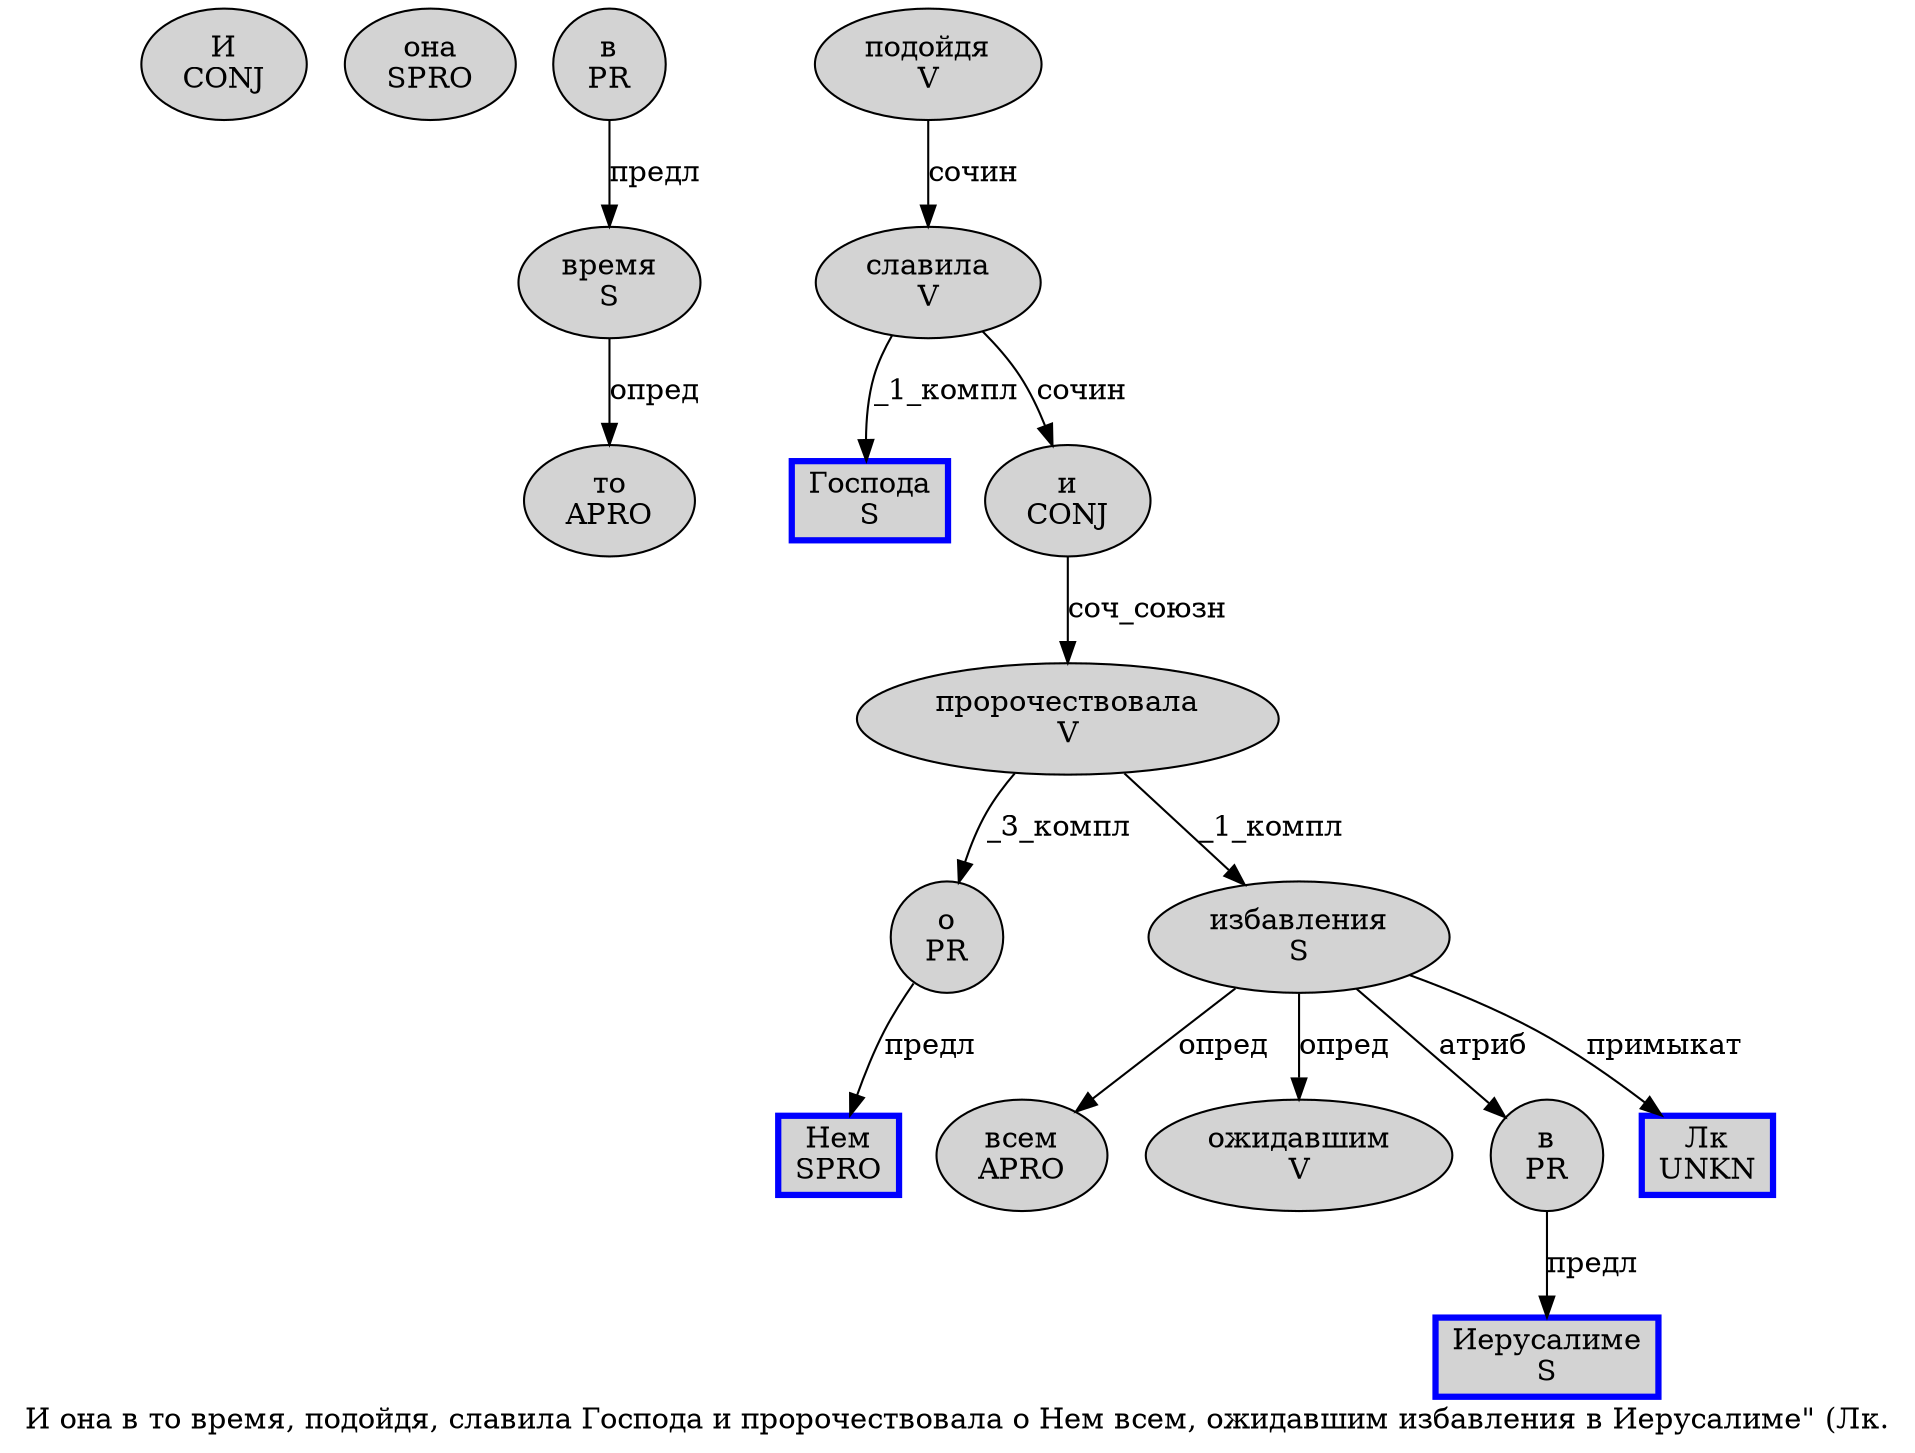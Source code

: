 digraph SENTENCE_565 {
	graph [label="И она в то время, подойдя, славила Господа и пророчествовала о Нем всем, ожидавшим избавления в Иерусалиме\" (Лк."]
	node [style=filled]
		0 [label="И
CONJ" color="" fillcolor=lightgray penwidth=1 shape=ellipse]
		1 [label="она
SPRO" color="" fillcolor=lightgray penwidth=1 shape=ellipse]
		2 [label="в
PR" color="" fillcolor=lightgray penwidth=1 shape=ellipse]
		3 [label="то
APRO" color="" fillcolor=lightgray penwidth=1 shape=ellipse]
		4 [label="время
S" color="" fillcolor=lightgray penwidth=1 shape=ellipse]
		6 [label="подойдя
V" color="" fillcolor=lightgray penwidth=1 shape=ellipse]
		8 [label="славила
V" color="" fillcolor=lightgray penwidth=1 shape=ellipse]
		9 [label="Господа
S" color=blue fillcolor=lightgray penwidth=3 shape=box]
		10 [label="и
CONJ" color="" fillcolor=lightgray penwidth=1 shape=ellipse]
		11 [label="пророчествовала
V" color="" fillcolor=lightgray penwidth=1 shape=ellipse]
		12 [label="о
PR" color="" fillcolor=lightgray penwidth=1 shape=ellipse]
		13 [label="Нем
SPRO" color=blue fillcolor=lightgray penwidth=3 shape=box]
		14 [label="всем
APRO" color="" fillcolor=lightgray penwidth=1 shape=ellipse]
		16 [label="ожидавшим
V" color="" fillcolor=lightgray penwidth=1 shape=ellipse]
		17 [label="избавления
S" color="" fillcolor=lightgray penwidth=1 shape=ellipse]
		18 [label="в
PR" color="" fillcolor=lightgray penwidth=1 shape=ellipse]
		19 [label="Иерусалиме
S" color=blue fillcolor=lightgray penwidth=3 shape=box]
		22 [label="Лк
UNKN" color=blue fillcolor=lightgray penwidth=3 shape=box]
			2 -> 4 [label="предл"]
			12 -> 13 [label="предл"]
			10 -> 11 [label="соч_союзн"]
			8 -> 9 [label="_1_компл"]
			8 -> 10 [label="сочин"]
			17 -> 14 [label="опред"]
			17 -> 16 [label="опред"]
			17 -> 18 [label="атриб"]
			17 -> 22 [label="примыкат"]
			4 -> 3 [label="опред"]
			11 -> 12 [label="_3_компл"]
			11 -> 17 [label="_1_компл"]
			6 -> 8 [label="сочин"]
			18 -> 19 [label="предл"]
}